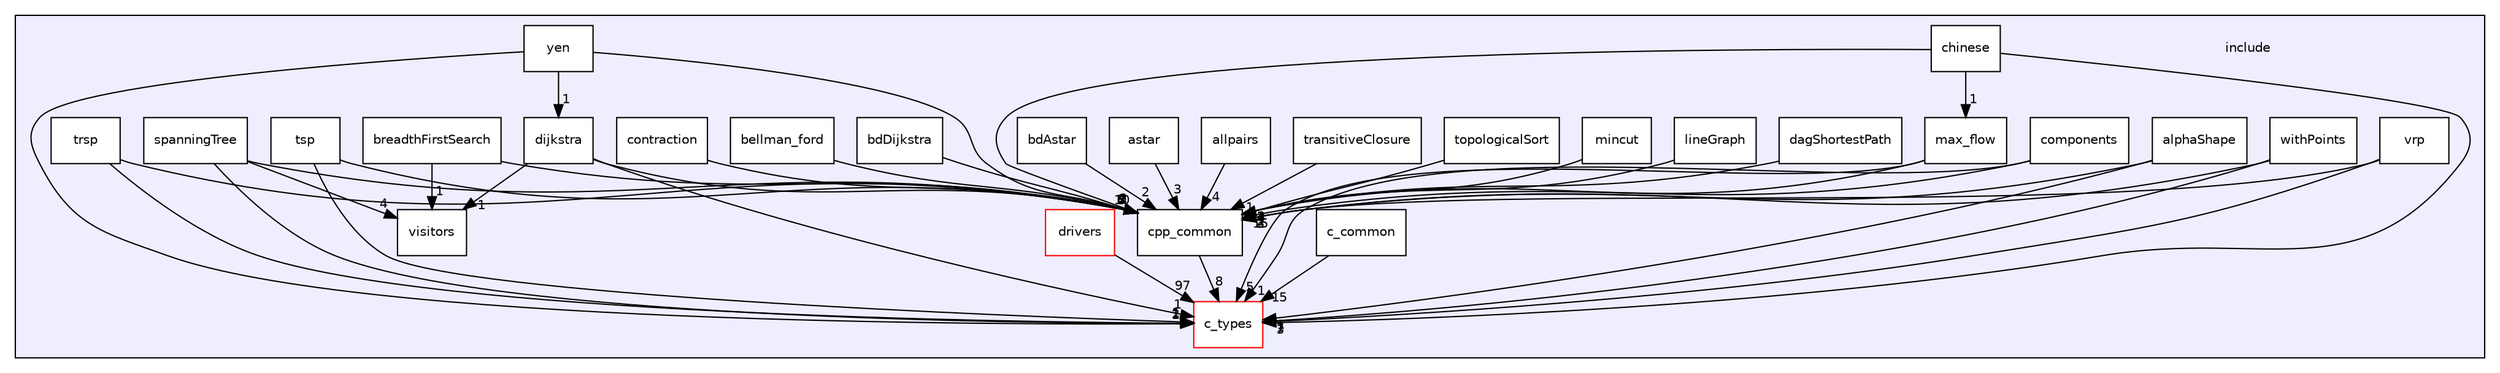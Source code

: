 digraph "include" {
  compound=true
  node [ fontsize="10", fontname="Helvetica"];
  edge [ labelfontsize="10", labelfontname="Helvetica"];
  subgraph clusterdir_d44c64559bbebec7f509842c48db8b23 {
    graph [ bgcolor="#eeeeff", pencolor="black", label="" URL="dir_d44c64559bbebec7f509842c48db8b23.html"];
    dir_d44c64559bbebec7f509842c48db8b23 [shape=plaintext label="include"];
    dir_2a5eba4d35dbcdcba215617418dd760b [shape=box label="allpairs" color="black" fillcolor="white" style="filled" URL="dir_2a5eba4d35dbcdcba215617418dd760b.html"];
    dir_3e20b768254daa43f7cafde772fd37ef [shape=box label="alphaShape" color="black" fillcolor="white" style="filled" URL="dir_3e20b768254daa43f7cafde772fd37ef.html"];
    dir_08f877d0f0222f13d9686ac041b3f592 [shape=box label="astar" color="black" fillcolor="white" style="filled" URL="dir_08f877d0f0222f13d9686ac041b3f592.html"];
    dir_3f775a8a6f61dc57a0be2ee607b843c3 [shape=box label="bdAstar" color="black" fillcolor="white" style="filled" URL="dir_3f775a8a6f61dc57a0be2ee607b843c3.html"];
    dir_5b201913bc223f0ba16175aeb00ce433 [shape=box label="bdDijkstra" color="black" fillcolor="white" style="filled" URL="dir_5b201913bc223f0ba16175aeb00ce433.html"];
    dir_a3563db749e78e10bcd094748303379c [shape=box label="bellman_ford" color="black" fillcolor="white" style="filled" URL="dir_a3563db749e78e10bcd094748303379c.html"];
    dir_a9da2427ef31dd1794d0714024e5b238 [shape=box label="breadthFirstSearch" color="black" fillcolor="white" style="filled" URL="dir_a9da2427ef31dd1794d0714024e5b238.html"];
    dir_9c50192407c36db226c38a2cd2bf7829 [shape=box label="c_common" color="black" fillcolor="white" style="filled" URL="dir_9c50192407c36db226c38a2cd2bf7829.html"];
    dir_d5995d5871f728649bd47ea0d6428e03 [shape=box label="c_types" color="red" fillcolor="white" style="filled" URL="dir_d5995d5871f728649bd47ea0d6428e03.html"];
    dir_27f8ca8460ad1a56d374fd1da197bb06 [shape=box label="chinese" color="black" fillcolor="white" style="filled" URL="dir_27f8ca8460ad1a56d374fd1da197bb06.html"];
    dir_d66e8d5a7776834ccee339fd5fd3e729 [shape=box label="components" color="black" fillcolor="white" style="filled" URL="dir_d66e8d5a7776834ccee339fd5fd3e729.html"];
    dir_3ab07e095ccb61e6c808a03cedc1e316 [shape=box label="contraction" color="black" fillcolor="white" style="filled" URL="dir_3ab07e095ccb61e6c808a03cedc1e316.html"];
    dir_f413d2883acb285bdeb0fac3ae939ed0 [shape=box label="cpp_common" color="black" fillcolor="white" style="filled" URL="dir_f413d2883acb285bdeb0fac3ae939ed0.html"];
    dir_0df034ac1feb653719cc2a8c3c303ce5 [shape=box label="dagShortestPath" color="black" fillcolor="white" style="filled" URL="dir_0df034ac1feb653719cc2a8c3c303ce5.html"];
    dir_1930df11331c7ed9b5d4e307344eb08e [shape=box label="dijkstra" color="black" fillcolor="white" style="filled" URL="dir_1930df11331c7ed9b5d4e307344eb08e.html"];
    dir_4fe5cf12322eb0f9892753dc20f1484c [shape=box label="drivers" color="red" fillcolor="white" style="filled" URL="dir_4fe5cf12322eb0f9892753dc20f1484c.html"];
    dir_2ea27f3190a114f10af15e39b0994ddc [shape=box label="lineGraph" color="black" fillcolor="white" style="filled" URL="dir_2ea27f3190a114f10af15e39b0994ddc.html"];
    dir_a7cca20e47709fcaa79084d4fecc5383 [shape=box label="max_flow" color="black" fillcolor="white" style="filled" URL="dir_a7cca20e47709fcaa79084d4fecc5383.html"];
    dir_7d01465925dd421d116b2a4a83aa52c4 [shape=box label="mincut" color="black" fillcolor="white" style="filled" URL="dir_7d01465925dd421d116b2a4a83aa52c4.html"];
    dir_af8dbe8979b2f961efcd41fe5ee5165d [shape=box label="spanningTree" color="black" fillcolor="white" style="filled" URL="dir_af8dbe8979b2f961efcd41fe5ee5165d.html"];
    dir_e56bb6d72be06df6c290a1f00417815a [shape=box label="topologicalSort" color="black" fillcolor="white" style="filled" URL="dir_e56bb6d72be06df6c290a1f00417815a.html"];
    dir_c2c01ff8c95113351ec440ab0f3a15ab [shape=box label="transitiveClosure" color="black" fillcolor="white" style="filled" URL="dir_c2c01ff8c95113351ec440ab0f3a15ab.html"];
    dir_0d4872225ee098afcfdc70ab0dde785c [shape=box label="trsp" color="black" fillcolor="white" style="filled" URL="dir_0d4872225ee098afcfdc70ab0dde785c.html"];
    dir_2f28bc21d205d3ab5d31254f25dfd11a [shape=box label="tsp" color="black" fillcolor="white" style="filled" URL="dir_2f28bc21d205d3ab5d31254f25dfd11a.html"];
    dir_4e5658a7286517e9c5b1437feaf10aed [shape=box label="visitors" color="black" fillcolor="white" style="filled" URL="dir_4e5658a7286517e9c5b1437feaf10aed.html"];
    dir_651e52dddefd92e6e6d00bb3f78dc931 [shape=box label="vrp" color="black" fillcolor="white" style="filled" URL="dir_651e52dddefd92e6e6d00bb3f78dc931.html"];
    dir_a648d2ec153663c7371509691b513c8b [shape=box label="withPoints" color="black" fillcolor="white" style="filled" URL="dir_a648d2ec153663c7371509691b513c8b.html"];
    dir_ba2be047686aaa8bd602dca826a8a1f3 [shape=box label="yen" color="black" fillcolor="white" style="filled" URL="dir_ba2be047686aaa8bd602dca826a8a1f3.html"];
  }
  dir_a648d2ec153663c7371509691b513c8b->dir_d5995d5871f728649bd47ea0d6428e03 [headlabel="1", labeldistance=1.5 headhref="dir_000073_000027.html"];
  dir_a648d2ec153663c7371509691b513c8b->dir_f413d2883acb285bdeb0fac3ae939ed0 [headlabel="2", labeldistance=1.5 headhref="dir_000073_000014.html"];
  dir_3ab07e095ccb61e6c808a03cedc1e316->dir_f413d2883acb285bdeb0fac3ae939ed0 [headlabel="10", labeldistance=1.5 headhref="dir_000024_000014.html"];
  dir_08f877d0f0222f13d9686ac041b3f592->dir_f413d2883acb285bdeb0fac3ae939ed0 [headlabel="3", labeldistance=1.5 headhref="dir_000059_000014.html"];
  dir_7d01465925dd421d116b2a4a83aa52c4->dir_f413d2883acb285bdeb0fac3ae939ed0 [headlabel="2", labeldistance=1.5 headhref="dir_000070_000014.html"];
  dir_a9da2427ef31dd1794d0714024e5b238->dir_f413d2883acb285bdeb0fac3ae939ed0 [headlabel="5", labeldistance=1.5 headhref="dir_000063_000014.html"];
  dir_a9da2427ef31dd1794d0714024e5b238->dir_4e5658a7286517e9c5b1437feaf10aed [headlabel="1", labeldistance=1.5 headhref="dir_000063_000035.html"];
  dir_d66e8d5a7776834ccee339fd5fd3e729->dir_d5995d5871f728649bd47ea0d6428e03 [headlabel="1", labeldistance=1.5 headhref="dir_000028_000027.html"];
  dir_d66e8d5a7776834ccee339fd5fd3e729->dir_f413d2883acb285bdeb0fac3ae939ed0 [headlabel="2", labeldistance=1.5 headhref="dir_000028_000014.html"];
  dir_ba2be047686aaa8bd602dca826a8a1f3->dir_d5995d5871f728649bd47ea0d6428e03 [headlabel="1", labeldistance=1.5 headhref="dir_000068_000027.html"];
  dir_ba2be047686aaa8bd602dca826a8a1f3->dir_f413d2883acb285bdeb0fac3ae939ed0 [headlabel="9", labeldistance=1.5 headhref="dir_000068_000014.html"];
  dir_ba2be047686aaa8bd602dca826a8a1f3->dir_1930df11331c7ed9b5d4e307344eb08e [headlabel="1", labeldistance=1.5 headhref="dir_000068_000067.html"];
  dir_651e52dddefd92e6e6d00bb3f78dc931->dir_d5995d5871f728649bd47ea0d6428e03 [headlabel="7", labeldistance=1.5 headhref="dir_000013_000027.html"];
  dir_651e52dddefd92e6e6d00bb3f78dc931->dir_f413d2883acb285bdeb0fac3ae939ed0 [headlabel="15", labeldistance=1.5 headhref="dir_000013_000014.html"];
  dir_0df034ac1feb653719cc2a8c3c303ce5->dir_f413d2883acb285bdeb0fac3ae939ed0 [headlabel="3", labeldistance=1.5 headhref="dir_000066_000014.html"];
  dir_5b201913bc223f0ba16175aeb00ce433->dir_f413d2883acb285bdeb0fac3ae939ed0 [headlabel="2", labeldistance=1.5 headhref="dir_000061_000014.html"];
  dir_a7cca20e47709fcaa79084d4fecc5383->dir_d5995d5871f728649bd47ea0d6428e03 [headlabel="5", labeldistance=1.5 headhref="dir_000065_000027.html"];
  dir_a7cca20e47709fcaa79084d4fecc5383->dir_f413d2883acb285bdeb0fac3ae939ed0 [headlabel="1", labeldistance=1.5 headhref="dir_000065_000014.html"];
  dir_3f775a8a6f61dc57a0be2ee607b843c3->dir_f413d2883acb285bdeb0fac3ae939ed0 [headlabel="2", labeldistance=1.5 headhref="dir_000060_000014.html"];
  dir_9c50192407c36db226c38a2cd2bf7829->dir_d5995d5871f728649bd47ea0d6428e03 [headlabel="15", labeldistance=1.5 headhref="dir_000007_000027.html"];
  dir_f413d2883acb285bdeb0fac3ae939ed0->dir_d5995d5871f728649bd47ea0d6428e03 [headlabel="8", labeldistance=1.5 headhref="dir_000014_000027.html"];
  dir_1930df11331c7ed9b5d4e307344eb08e->dir_d5995d5871f728649bd47ea0d6428e03 [headlabel="1", labeldistance=1.5 headhref="dir_000067_000027.html"];
  dir_1930df11331c7ed9b5d4e307344eb08e->dir_f413d2883acb285bdeb0fac3ae939ed0 [headlabel="4", labeldistance=1.5 headhref="dir_000067_000014.html"];
  dir_1930df11331c7ed9b5d4e307344eb08e->dir_4e5658a7286517e9c5b1437feaf10aed [headlabel="1", labeldistance=1.5 headhref="dir_000067_000035.html"];
  dir_27f8ca8460ad1a56d374fd1da197bb06->dir_a7cca20e47709fcaa79084d4fecc5383 [headlabel="1", labeldistance=1.5 headhref="dir_000064_000065.html"];
  dir_27f8ca8460ad1a56d374fd1da197bb06->dir_d5995d5871f728649bd47ea0d6428e03 [headlabel="3", labeldistance=1.5 headhref="dir_000064_000027.html"];
  dir_27f8ca8460ad1a56d374fd1da197bb06->dir_f413d2883acb285bdeb0fac3ae939ed0 [headlabel="2", labeldistance=1.5 headhref="dir_000064_000014.html"];
  dir_2f28bc21d205d3ab5d31254f25dfd11a->dir_d5995d5871f728649bd47ea0d6428e03 [headlabel="1", labeldistance=1.5 headhref="dir_000045_000027.html"];
  dir_2f28bc21d205d3ab5d31254f25dfd11a->dir_f413d2883acb285bdeb0fac3ae939ed0 [headlabel="4", labeldistance=1.5 headhref="dir_000045_000014.html"];
  dir_0d4872225ee098afcfdc70ab0dde785c->dir_d5995d5871f728649bd47ea0d6428e03 [headlabel="2", labeldistance=1.5 headhref="dir_000043_000027.html"];
  dir_0d4872225ee098afcfdc70ab0dde785c->dir_f413d2883acb285bdeb0fac3ae939ed0 [headlabel="3", labeldistance=1.5 headhref="dir_000043_000014.html"];
  dir_3e20b768254daa43f7cafde772fd37ef->dir_d5995d5871f728649bd47ea0d6428e03 [headlabel="1", labeldistance=1.5 headhref="dir_000058_000027.html"];
  dir_3e20b768254daa43f7cafde772fd37ef->dir_f413d2883acb285bdeb0fac3ae939ed0 [headlabel="3", labeldistance=1.5 headhref="dir_000058_000014.html"];
  dir_e56bb6d72be06df6c290a1f00417815a->dir_f413d2883acb285bdeb0fac3ae939ed0 [headlabel="3", labeldistance=1.5 headhref="dir_000071_000014.html"];
  dir_2a5eba4d35dbcdcba215617418dd760b->dir_f413d2883acb285bdeb0fac3ae939ed0 [headlabel="4", labeldistance=1.5 headhref="dir_000057_000014.html"];
  dir_c2c01ff8c95113351ec440ab0f3a15ab->dir_f413d2883acb285bdeb0fac3ae939ed0 [headlabel="1", labeldistance=1.5 headhref="dir_000072_000014.html"];
  dir_2ea27f3190a114f10af15e39b0994ddc->dir_f413d2883acb285bdeb0fac3ae939ed0 [headlabel="4", labeldistance=1.5 headhref="dir_000069_000014.html"];
  dir_a3563db749e78e10bcd094748303379c->dir_f413d2883acb285bdeb0fac3ae939ed0 [headlabel="7", labeldistance=1.5 headhref="dir_000062_000014.html"];
  dir_af8dbe8979b2f961efcd41fe5ee5165d->dir_d5995d5871f728649bd47ea0d6428e03 [headlabel="1", labeldistance=1.5 headhref="dir_000034_000027.html"];
  dir_af8dbe8979b2f961efcd41fe5ee5165d->dir_f413d2883acb285bdeb0fac3ae939ed0 [headlabel="7", labeldistance=1.5 headhref="dir_000034_000014.html"];
  dir_af8dbe8979b2f961efcd41fe5ee5165d->dir_4e5658a7286517e9c5b1437feaf10aed [headlabel="4", labeldistance=1.5 headhref="dir_000034_000035.html"];
  dir_4fe5cf12322eb0f9892753dc20f1484c->dir_d5995d5871f728649bd47ea0d6428e03 [headlabel="97", labeldistance=1.5 headhref="dir_000004_000027.html"];
}
